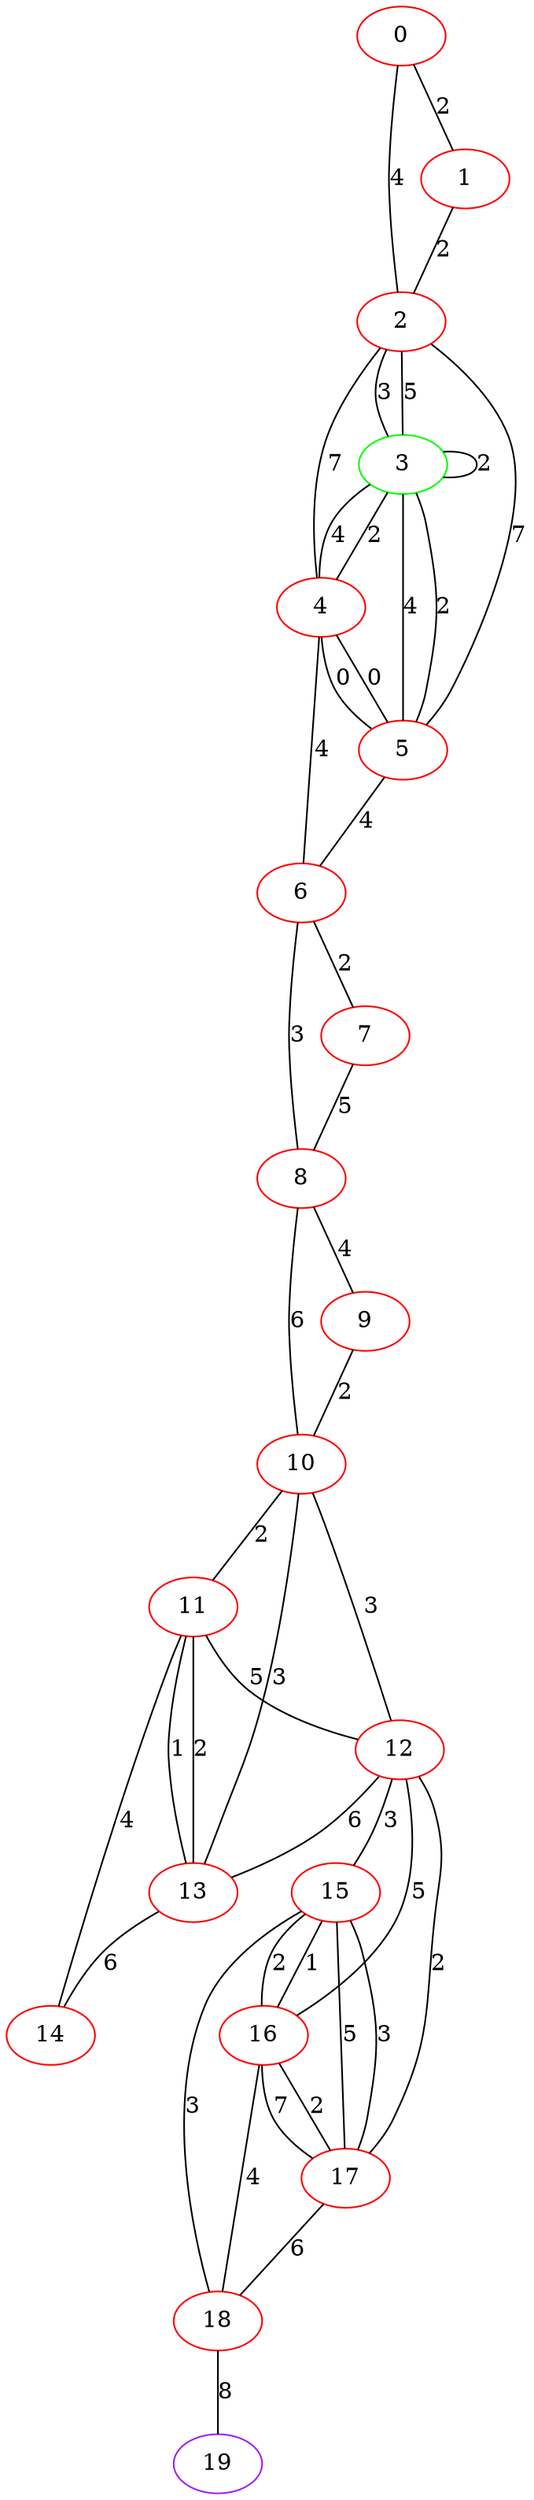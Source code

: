 graph "" {
0 [color=red, weight=1];
1 [color=red, weight=1];
2 [color=red, weight=1];
3 [color=green, weight=2];
4 [color=red, weight=1];
5 [color=red, weight=1];
6 [color=red, weight=1];
7 [color=red, weight=1];
8 [color=red, weight=1];
9 [color=red, weight=1];
10 [color=red, weight=1];
11 [color=red, weight=1];
12 [color=red, weight=1];
13 [color=red, weight=1];
14 [color=red, weight=1];
15 [color=red, weight=1];
16 [color=red, weight=1];
17 [color=red, weight=1];
18 [color=red, weight=1];
19 [color=purple, weight=4];
0 -- 1  [key=0, label=2];
0 -- 2  [key=0, label=4];
1 -- 2  [key=0, label=2];
2 -- 3  [key=0, label=3];
2 -- 3  [key=1, label=5];
2 -- 4  [key=0, label=7];
2 -- 5  [key=0, label=7];
3 -- 3  [key=0, label=2];
3 -- 4  [key=0, label=4];
3 -- 4  [key=1, label=2];
3 -- 5  [key=0, label=4];
3 -- 5  [key=1, label=2];
4 -- 5  [key=0, label=0];
4 -- 5  [key=1, label=0];
4 -- 6  [key=0, label=4];
5 -- 6  [key=0, label=4];
6 -- 8  [key=0, label=3];
6 -- 7  [key=0, label=2];
7 -- 8  [key=0, label=5];
8 -- 9  [key=0, label=4];
8 -- 10  [key=0, label=6];
9 -- 10  [key=0, label=2];
10 -- 11  [key=0, label=2];
10 -- 12  [key=0, label=3];
10 -- 13  [key=0, label=3];
11 -- 12  [key=0, label=5];
11 -- 13  [key=0, label=2];
11 -- 13  [key=1, label=1];
11 -- 14  [key=0, label=4];
12 -- 13  [key=0, label=6];
12 -- 15  [key=0, label=3];
12 -- 16  [key=0, label=5];
12 -- 17  [key=0, label=2];
13 -- 14  [key=0, label=6];
15 -- 16  [key=0, label=2];
15 -- 16  [key=1, label=1];
15 -- 17  [key=0, label=5];
15 -- 17  [key=1, label=3];
15 -- 18  [key=0, label=3];
16 -- 17  [key=0, label=7];
16 -- 17  [key=1, label=2];
16 -- 18  [key=0, label=4];
17 -- 18  [key=0, label=6];
18 -- 19  [key=0, label=8];
}
